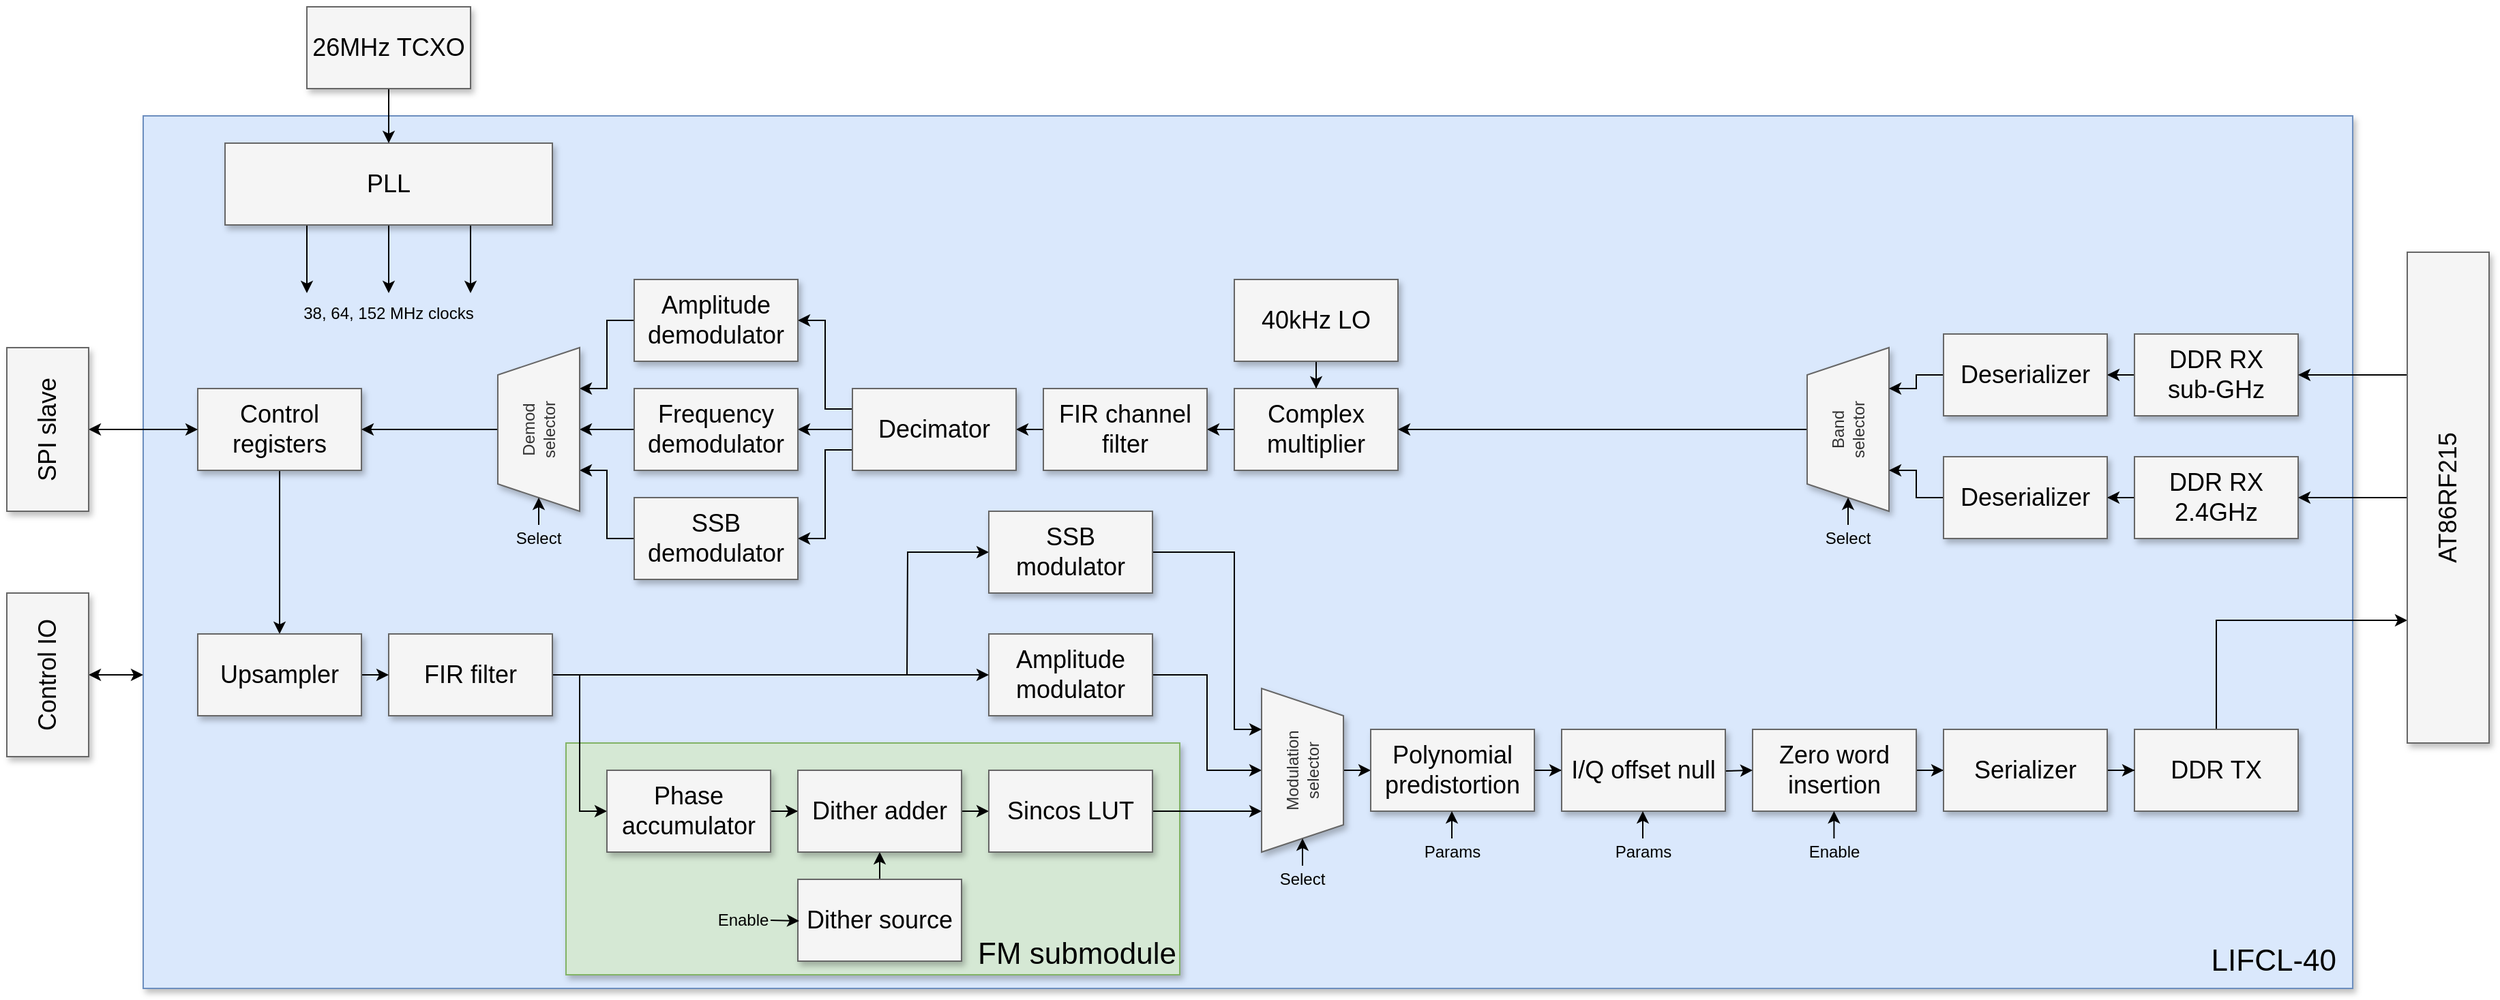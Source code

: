 <mxfile version="20.8.16" type="device"><diagram name="Page-1" id="90a13364-a465-7bf4-72fc-28e22215d7a0"><mxGraphModel dx="3176" dy="3152" grid="1" gridSize="10" guides="1" tooltips="1" connect="1" arrows="1" fold="1" page="1" pageScale="1.5" pageWidth="1920" pageHeight="1200" background="none" math="0" shadow="0"><root><mxCell id="0" style=";html=1;"/><mxCell id="1" style=";html=1;" parent="0"/><mxCell id="Nv2ZJM5Azdes68pqQ0xc-96" value="" style="rounded=0;whiteSpace=wrap;html=1;shadow=1;glass=0;fillColor=#dae8fc;strokeColor=#6c8ebf;container=0;" parent="1" vertex="1"><mxGeometry x="570" y="620" width="1620" height="640" as="geometry"/></mxCell><mxCell id="6D3V5bIXzJbrIAl-vdKd-8" value="" style="rounded=0;whiteSpace=wrap;html=1;fillColor=#d5e8d4;strokeColor=#82b366;shadow=1;" vertex="1" parent="1"><mxGeometry x="880" y="1080" width="450" height="170" as="geometry"/></mxCell><mxCell id="Nv2ZJM5Azdes68pqQ0xc-43" value="" style="edgeStyle=orthogonalEdgeStyle;rounded=0;orthogonalLoop=1;jettySize=auto;html=1;" parent="1" source="bJu8V4bGNB0CwvxjwAMf-3" target="Nv2ZJM5Azdes68pqQ0xc-41" edge="1"><mxGeometry relative="1" as="geometry"/></mxCell><mxCell id="bJu8V4bGNB0CwvxjwAMf-3" value="DDR RX&lt;br&gt;sub-GHz" style="whiteSpace=wrap;html=1;shadow=1;fontSize=18;fillColor=#f5f5f5;strokeColor=#666666;" parent="1" vertex="1"><mxGeometry x="2030" y="780" width="120" height="60" as="geometry"/></mxCell><mxCell id="Nv2ZJM5Azdes68pqQ0xc-44" value="" style="edgeStyle=orthogonalEdgeStyle;rounded=0;orthogonalLoop=1;jettySize=auto;html=1;" parent="1" source="bJu8V4bGNB0CwvxjwAMf-5" target="Nv2ZJM5Azdes68pqQ0xc-42" edge="1"><mxGeometry relative="1" as="geometry"/></mxCell><mxCell id="bJu8V4bGNB0CwvxjwAMf-5" value="DDR RX&lt;br&gt;2.4GHz" style="whiteSpace=wrap;html=1;shadow=1;fontSize=18;fillColor=#f5f5f5;strokeColor=#666666;" parent="1" vertex="1"><mxGeometry x="2030" y="870" width="120" height="60" as="geometry"/></mxCell><mxCell id="6D3V5bIXzJbrIAl-vdKd-21" style="edgeStyle=orthogonalEdgeStyle;rounded=0;orthogonalLoop=1;jettySize=auto;html=1;exitX=0.5;exitY=0;exitDx=0;exitDy=0;entryX=0.25;entryY=0;entryDx=0;entryDy=0;startArrow=none;startFill=0;endArrow=classic;endFill=1;" edge="1" parent="1" source="bJu8V4bGNB0CwvxjwAMf-6" target="Nv2ZJM5Azdes68pqQ0xc-15"><mxGeometry relative="1" as="geometry"/></mxCell><mxCell id="bJu8V4bGNB0CwvxjwAMf-6" value="DDR TX" style="whiteSpace=wrap;html=1;shadow=1;fontSize=18;fillColor=#f5f5f5;strokeColor=#666666;" parent="1" vertex="1"><mxGeometry x="2030" y="1070" width="120" height="60" as="geometry"/></mxCell><mxCell id="Nv2ZJM5Azdes68pqQ0xc-38" style="edgeStyle=orthogonalEdgeStyle;rounded=0;orthogonalLoop=1;jettySize=auto;html=1;exitX=0.5;exitY=1;exitDx=0;exitDy=0;entryX=0.5;entryY=0;entryDx=0;entryDy=0;" parent="1" source="bJu8V4bGNB0CwvxjwAMf-7" edge="1"><mxGeometry relative="1" as="geometry"><mxPoint x="750" y="750" as="targetPoint"/></mxGeometry></mxCell><mxCell id="Nv2ZJM5Azdes68pqQ0xc-39" style="edgeStyle=orthogonalEdgeStyle;rounded=0;orthogonalLoop=1;jettySize=auto;html=1;exitX=0.25;exitY=1;exitDx=0;exitDy=0;entryX=0.25;entryY=0;entryDx=0;entryDy=0;" parent="1" source="bJu8V4bGNB0CwvxjwAMf-7" edge="1"><mxGeometry relative="1" as="geometry"><mxPoint x="690" y="750" as="targetPoint"/></mxGeometry></mxCell><mxCell id="Nv2ZJM5Azdes68pqQ0xc-40" style="edgeStyle=orthogonalEdgeStyle;rounded=0;orthogonalLoop=1;jettySize=auto;html=1;exitX=0.75;exitY=1;exitDx=0;exitDy=0;entryX=0.75;entryY=0;entryDx=0;entryDy=0;" parent="1" source="bJu8V4bGNB0CwvxjwAMf-7" edge="1"><mxGeometry relative="1" as="geometry"><mxPoint x="810" y="750" as="targetPoint"/></mxGeometry></mxCell><mxCell id="bJu8V4bGNB0CwvxjwAMf-7" value="PLL" style="whiteSpace=wrap;html=1;shadow=1;fontSize=18;fillColor=#f5f5f5;strokeColor=#666666;" parent="1" vertex="1"><mxGeometry x="630" y="640" width="240" height="60" as="geometry"/></mxCell><mxCell id="Nv2ZJM5Azdes68pqQ0xc-7" value="" style="edgeStyle=orthogonalEdgeStyle;rounded=0;orthogonalLoop=1;jettySize=auto;html=1;" parent="1" source="Nv2ZJM5Azdes68pqQ0xc-5" target="bJu8V4bGNB0CwvxjwAMf-7" edge="1"><mxGeometry relative="1" as="geometry"/></mxCell><mxCell id="Nv2ZJM5Azdes68pqQ0xc-5" value="26MHz TCXO" style="whiteSpace=wrap;html=1;fontSize=18;fillColor=#f5f5f5;strokeColor=#666666;shadow=1;" parent="1" vertex="1"><mxGeometry x="690" y="540" width="120" height="60" as="geometry"/></mxCell><mxCell id="Nv2ZJM5Azdes68pqQ0xc-12" value="38, 64, 152 MHz clocks" style="text;html=1;strokeColor=none;fillColor=none;align=center;verticalAlign=middle;whiteSpace=wrap;rounded=0;" parent="1" vertex="1"><mxGeometry x="650" y="750" width="200" height="30" as="geometry"/></mxCell><mxCell id="Nv2ZJM5Azdes68pqQ0xc-104" style="edgeStyle=orthogonalEdgeStyle;rounded=0;orthogonalLoop=1;jettySize=auto;html=1;exitX=0;exitY=0.5;exitDx=0;exitDy=0;startArrow=classic;startFill=1;endArrow=none;endFill=0;" parent="1" source="Nv2ZJM5Azdes68pqQ0xc-13" edge="1"><mxGeometry relative="1" as="geometry"><mxPoint x="890" y="1030" as="targetPoint"/></mxGeometry></mxCell><mxCell id="Nv2ZJM5Azdes68pqQ0xc-106" style="edgeStyle=orthogonalEdgeStyle;rounded=0;orthogonalLoop=1;jettySize=auto;html=1;exitX=1;exitY=0.5;exitDx=0;exitDy=0;startArrow=none;startFill=0;endArrow=classic;endFill=1;" parent="1" source="Nv2ZJM5Azdes68pqQ0xc-13" target="Nv2ZJM5Azdes68pqQ0xc-25" edge="1"><mxGeometry relative="1" as="geometry"/></mxCell><mxCell id="Nv2ZJM5Azdes68pqQ0xc-13" value="Phase accumulator" style="whiteSpace=wrap;html=1;shadow=1;fontSize=18;fillColor=#f5f5f5;strokeColor=#666666;" parent="1" vertex="1"><mxGeometry x="910" y="1100" width="120" height="60" as="geometry"/></mxCell><mxCell id="Nv2ZJM5Azdes68pqQ0xc-22" style="edgeStyle=orthogonalEdgeStyle;rounded=0;orthogonalLoop=1;jettySize=auto;html=1;exitX=0.75;exitY=0;exitDx=0;exitDy=0;entryX=1;entryY=0.5;entryDx=0;entryDy=0;" parent="1" source="Nv2ZJM5Azdes68pqQ0xc-15" target="bJu8V4bGNB0CwvxjwAMf-3" edge="1"><mxGeometry relative="1" as="geometry"/></mxCell><mxCell id="Nv2ZJM5Azdes68pqQ0xc-23" style="edgeStyle=orthogonalEdgeStyle;rounded=0;orthogonalLoop=1;jettySize=auto;html=1;exitX=0.5;exitY=0;exitDx=0;exitDy=0;entryX=1;entryY=0.5;entryDx=0;entryDy=0;" parent="1" source="Nv2ZJM5Azdes68pqQ0xc-15" target="bJu8V4bGNB0CwvxjwAMf-5" edge="1"><mxGeometry relative="1" as="geometry"/></mxCell><mxCell id="Nv2ZJM5Azdes68pqQ0xc-15" value="AT86RF215" style="whiteSpace=wrap;html=1;shadow=1;fontSize=18;fillColor=#f5f5f5;strokeColor=#666666;rotation=-90;" parent="1" vertex="1"><mxGeometry x="2080" y="870" width="360" height="60" as="geometry"/></mxCell><mxCell id="Nv2ZJM5Azdes68pqQ0xc-100" style="edgeStyle=orthogonalEdgeStyle;rounded=0;orthogonalLoop=1;jettySize=auto;html=1;exitX=0.5;exitY=0;exitDx=0;exitDy=0;entryX=0.5;entryY=1;entryDx=0;entryDy=0;startArrow=none;startFill=0;" parent="1" source="Nv2ZJM5Azdes68pqQ0xc-24" target="Nv2ZJM5Azdes68pqQ0xc-25" edge="1"><mxGeometry relative="1" as="geometry"/></mxCell><mxCell id="Nv2ZJM5Azdes68pqQ0xc-24" value="Dither source" style="whiteSpace=wrap;html=1;shadow=1;fontSize=18;fillColor=#f5f5f5;strokeColor=#666666;" parent="1" vertex="1"><mxGeometry x="1050" y="1180" width="120" height="60" as="geometry"/></mxCell><mxCell id="Nv2ZJM5Azdes68pqQ0xc-107" style="edgeStyle=orthogonalEdgeStyle;rounded=0;orthogonalLoop=1;jettySize=auto;html=1;exitX=1;exitY=0.5;exitDx=0;exitDy=0;entryX=0;entryY=0.5;entryDx=0;entryDy=0;startArrow=none;startFill=0;endArrow=classic;endFill=1;" parent="1" source="Nv2ZJM5Azdes68pqQ0xc-25" target="Nv2ZJM5Azdes68pqQ0xc-28" edge="1"><mxGeometry relative="1" as="geometry"/></mxCell><mxCell id="Nv2ZJM5Azdes68pqQ0xc-25" value="Dither adder" style="whiteSpace=wrap;html=1;shadow=1;fontSize=18;fillColor=#f5f5f5;strokeColor=#666666;" parent="1" vertex="1"><mxGeometry x="1050" y="1100" width="120" height="60" as="geometry"/></mxCell><mxCell id="Nv2ZJM5Azdes68pqQ0xc-108" style="edgeStyle=orthogonalEdgeStyle;rounded=0;orthogonalLoop=1;jettySize=auto;html=1;exitX=1;exitY=0.5;exitDx=0;exitDy=0;entryX=0.75;entryY=1;entryDx=0;entryDy=0;startArrow=none;startFill=0;endArrow=classic;endFill=1;" parent="1" source="Nv2ZJM5Azdes68pqQ0xc-28" target="Nv2ZJM5Azdes68pqQ0xc-34" edge="1"><mxGeometry relative="1" as="geometry"><mxPoint x="1330" y="1130" as="sourcePoint"/></mxGeometry></mxCell><mxCell id="Nv2ZJM5Azdes68pqQ0xc-28" value="Sincos LUT" style="whiteSpace=wrap;html=1;shadow=1;fontSize=18;fillColor=#f5f5f5;strokeColor=#666666;" parent="1" vertex="1"><mxGeometry x="1190" y="1100" width="120" height="60" as="geometry"/></mxCell><mxCell id="6D3V5bIXzJbrIAl-vdKd-11" style="edgeStyle=orthogonalEdgeStyle;rounded=0;orthogonalLoop=1;jettySize=auto;html=1;exitX=1;exitY=0.5;exitDx=0;exitDy=0;entryX=0.5;entryY=1;entryDx=0;entryDy=0;startArrow=none;startFill=0;endArrow=classic;endFill=1;" edge="1" parent="1" source="Nv2ZJM5Azdes68pqQ0xc-30" target="Nv2ZJM5Azdes68pqQ0xc-34"><mxGeometry relative="1" as="geometry"><mxPoint x="1330" y="1030" as="sourcePoint"/></mxGeometry></mxCell><mxCell id="Nv2ZJM5Azdes68pqQ0xc-30" value="Amplitude modulator" style="whiteSpace=wrap;html=1;shadow=1;fontSize=18;fillColor=#f5f5f5;strokeColor=#666666;" parent="1" vertex="1"><mxGeometry x="1190" y="1000" width="120" height="60" as="geometry"/></mxCell><mxCell id="Nv2ZJM5Azdes68pqQ0xc-89" style="edgeStyle=orthogonalEdgeStyle;rounded=0;orthogonalLoop=1;jettySize=auto;html=1;exitX=0.5;exitY=1;exitDx=0;exitDy=0;entryX=0.5;entryY=0;entryDx=0;entryDy=0;" parent="1" source="Nv2ZJM5Azdes68pqQ0xc-31" target="Nv2ZJM5Azdes68pqQ0xc-62" edge="1"><mxGeometry relative="1" as="geometry"/></mxCell><mxCell id="Nv2ZJM5Azdes68pqQ0xc-31" value="Control registers" style="whiteSpace=wrap;html=1;shadow=1;fontSize=18;fillColor=#f5f5f5;strokeColor=#666666;" parent="1" vertex="1"><mxGeometry x="610" y="820" width="120" height="60" as="geometry"/></mxCell><mxCell id="6D3V5bIXzJbrIAl-vdKd-28" value="" style="edgeStyle=orthogonalEdgeStyle;rounded=0;orthogonalLoop=1;jettySize=auto;html=1;startArrow=classic;startFill=1;endArrow=classic;endFill=1;" edge="1" parent="1" source="Nv2ZJM5Azdes68pqQ0xc-32" target="Nv2ZJM5Azdes68pqQ0xc-31"><mxGeometry relative="1" as="geometry"/></mxCell><mxCell id="Nv2ZJM5Azdes68pqQ0xc-32" value="SPI slave" style="whiteSpace=wrap;html=1;shadow=1;fontSize=18;fillColor=#f5f5f5;strokeColor=#666666;direction=east;rotation=-90;" parent="1" vertex="1"><mxGeometry x="440" y="820" width="120" height="60" as="geometry"/></mxCell><mxCell id="Nv2ZJM5Azdes68pqQ0xc-50" value="" style="edgeStyle=orthogonalEdgeStyle;rounded=0;orthogonalLoop=1;jettySize=auto;html=1;" parent="1" source="Nv2ZJM5Azdes68pqQ0xc-33" target="Nv2ZJM5Azdes68pqQ0xc-35" edge="1"><mxGeometry relative="1" as="geometry"/></mxCell><mxCell id="Nv2ZJM5Azdes68pqQ0xc-33" value="40kHz LO" style="whiteSpace=wrap;html=1;shadow=1;fontSize=18;fillColor=#f5f5f5;strokeColor=#666666;glass=0;" parent="1" vertex="1"><mxGeometry x="1370" y="740" width="120" height="60" as="geometry"/></mxCell><mxCell id="6D3V5bIXzJbrIAl-vdKd-4" style="edgeStyle=orthogonalEdgeStyle;rounded=0;orthogonalLoop=1;jettySize=auto;html=1;exitX=0.5;exitY=0;exitDx=0;exitDy=0;entryX=0;entryY=0.5;entryDx=0;entryDy=0;" edge="1" parent="1" source="Nv2ZJM5Azdes68pqQ0xc-34" target="6D3V5bIXzJbrIAl-vdKd-2"><mxGeometry relative="1" as="geometry"/></mxCell><mxCell id="Nv2ZJM5Azdes68pqQ0xc-34" value="Modulation&lt;br&gt;selector" style="shape=trapezoid;perimeter=trapezoidPerimeter;whiteSpace=wrap;html=1;fixedSize=1;fillColor=#f5f5f5;fontColor=#333333;strokeColor=#666666;shadow=1;direction=west;rotation=-90;" parent="1" vertex="1"><mxGeometry x="1360" y="1070" width="120" height="60" as="geometry"/></mxCell><mxCell id="Nv2ZJM5Azdes68pqQ0xc-51" style="edgeStyle=orthogonalEdgeStyle;rounded=0;orthogonalLoop=1;jettySize=auto;html=1;exitX=0;exitY=0.5;exitDx=0;exitDy=0;entryX=1;entryY=0.5;entryDx=0;entryDy=0;" parent="1" source="Nv2ZJM5Azdes68pqQ0xc-35" target="Nv2ZJM5Azdes68pqQ0xc-46" edge="1"><mxGeometry relative="1" as="geometry"/></mxCell><mxCell id="Nv2ZJM5Azdes68pqQ0xc-35" value="Complex multiplier" style="whiteSpace=wrap;html=1;shadow=1;fontSize=18;fillColor=#f5f5f5;strokeColor=#666666;glass=0;" parent="1" vertex="1"><mxGeometry x="1370" y="820" width="120" height="60" as="geometry"/></mxCell><mxCell id="6D3V5bIXzJbrIAl-vdKd-20" style="edgeStyle=orthogonalEdgeStyle;rounded=0;orthogonalLoop=1;jettySize=auto;html=1;exitX=0.5;exitY=0;exitDx=0;exitDy=0;entryX=1;entryY=0.5;entryDx=0;entryDy=0;startArrow=none;startFill=0;endArrow=classic;endFill=1;" edge="1" parent="1" source="Nv2ZJM5Azdes68pqQ0xc-36" target="Nv2ZJM5Azdes68pqQ0xc-35"><mxGeometry relative="1" as="geometry"/></mxCell><mxCell id="Nv2ZJM5Azdes68pqQ0xc-36" value="Band&lt;br&gt;selector" style="shape=trapezoid;perimeter=trapezoidPerimeter;whiteSpace=wrap;html=1;fixedSize=1;fillColor=#f5f5f5;fontColor=#333333;strokeColor=#666666;shadow=1;direction=east;rotation=-90;" parent="1" vertex="1"><mxGeometry x="1760" y="820" width="120" height="60" as="geometry"/></mxCell><mxCell id="6D3V5bIXzJbrIAl-vdKd-22" style="edgeStyle=orthogonalEdgeStyle;rounded=0;orthogonalLoop=1;jettySize=auto;html=1;exitX=0;exitY=0.5;exitDx=0;exitDy=0;entryX=0.75;entryY=1;entryDx=0;entryDy=0;startArrow=none;startFill=0;endArrow=classic;endFill=1;" edge="1" parent="1" source="Nv2ZJM5Azdes68pqQ0xc-41" target="Nv2ZJM5Azdes68pqQ0xc-36"><mxGeometry relative="1" as="geometry"/></mxCell><mxCell id="Nv2ZJM5Azdes68pqQ0xc-41" value="Deserializer" style="whiteSpace=wrap;html=1;shadow=1;fontSize=18;fillColor=#f5f5f5;strokeColor=#666666;glass=0;" parent="1" vertex="1"><mxGeometry x="1890" y="780" width="120" height="60" as="geometry"/></mxCell><mxCell id="6D3V5bIXzJbrIAl-vdKd-23" style="edgeStyle=orthogonalEdgeStyle;rounded=0;orthogonalLoop=1;jettySize=auto;html=1;exitX=0;exitY=0.5;exitDx=0;exitDy=0;entryX=0.25;entryY=1;entryDx=0;entryDy=0;startArrow=none;startFill=0;endArrow=classic;endFill=1;" edge="1" parent="1" source="Nv2ZJM5Azdes68pqQ0xc-42" target="Nv2ZJM5Azdes68pqQ0xc-36"><mxGeometry relative="1" as="geometry"/></mxCell><mxCell id="Nv2ZJM5Azdes68pqQ0xc-42" value="Deserializer" style="whiteSpace=wrap;html=1;shadow=1;fontSize=18;fillColor=#f5f5f5;strokeColor=#666666;glass=0;" parent="1" vertex="1"><mxGeometry x="1890" y="870" width="120" height="60" as="geometry"/></mxCell><mxCell id="Nv2ZJM5Azdes68pqQ0xc-53" style="edgeStyle=orthogonalEdgeStyle;rounded=0;orthogonalLoop=1;jettySize=auto;html=1;exitX=0;exitY=0.5;exitDx=0;exitDy=0;entryX=1;entryY=0.5;entryDx=0;entryDy=0;" parent="1" source="Nv2ZJM5Azdes68pqQ0xc-46" target="Nv2ZJM5Azdes68pqQ0xc-52" edge="1"><mxGeometry relative="1" as="geometry"/></mxCell><mxCell id="Nv2ZJM5Azdes68pqQ0xc-46" value="FIR channel filter" style="whiteSpace=wrap;html=1;shadow=1;fontSize=18;fillColor=#f5f5f5;strokeColor=#666666;glass=0;" parent="1" vertex="1"><mxGeometry x="1230" y="820" width="120" height="60" as="geometry"/></mxCell><mxCell id="Nv2ZJM5Azdes68pqQ0xc-56" style="edgeStyle=orthogonalEdgeStyle;rounded=0;orthogonalLoop=1;jettySize=auto;html=1;exitX=0;exitY=0.25;exitDx=0;exitDy=0;entryX=1;entryY=0.5;entryDx=0;entryDy=0;" parent="1" source="Nv2ZJM5Azdes68pqQ0xc-52" target="Nv2ZJM5Azdes68pqQ0xc-54" edge="1"><mxGeometry relative="1" as="geometry"/></mxCell><mxCell id="Nv2ZJM5Azdes68pqQ0xc-58" value="" style="edgeStyle=orthogonalEdgeStyle;rounded=0;orthogonalLoop=1;jettySize=auto;html=1;" parent="1" source="Nv2ZJM5Azdes68pqQ0xc-52" target="Nv2ZJM5Azdes68pqQ0xc-55" edge="1"><mxGeometry relative="1" as="geometry"/></mxCell><mxCell id="Nv2ZJM5Azdes68pqQ0xc-60" style="edgeStyle=orthogonalEdgeStyle;rounded=0;orthogonalLoop=1;jettySize=auto;html=1;exitX=0;exitY=0.75;exitDx=0;exitDy=0;entryX=1;entryY=0.5;entryDx=0;entryDy=0;" parent="1" source="Nv2ZJM5Azdes68pqQ0xc-52" target="Nv2ZJM5Azdes68pqQ0xc-59" edge="1"><mxGeometry relative="1" as="geometry"/></mxCell><mxCell id="Nv2ZJM5Azdes68pqQ0xc-52" value="Decimator" style="whiteSpace=wrap;html=1;shadow=1;fontSize=18;fillColor=#f5f5f5;strokeColor=#666666;glass=0;" parent="1" vertex="1"><mxGeometry x="1090" y="820" width="120" height="60" as="geometry"/></mxCell><mxCell id="Nv2ZJM5Azdes68pqQ0xc-75" style="edgeStyle=orthogonalEdgeStyle;rounded=0;orthogonalLoop=1;jettySize=auto;html=1;exitX=0;exitY=0.5;exitDx=0;exitDy=0;entryX=0.75;entryY=1;entryDx=0;entryDy=0;" parent="1" source="Nv2ZJM5Azdes68pqQ0xc-54" target="Nv2ZJM5Azdes68pqQ0xc-71" edge="1"><mxGeometry relative="1" as="geometry"/></mxCell><mxCell id="Nv2ZJM5Azdes68pqQ0xc-54" value="Amplitude demodulator" style="whiteSpace=wrap;html=1;shadow=1;fontSize=18;fillColor=#f5f5f5;strokeColor=#666666;glass=0;" parent="1" vertex="1"><mxGeometry x="930" y="740" width="120" height="60" as="geometry"/></mxCell><mxCell id="Nv2ZJM5Azdes68pqQ0xc-73" value="" style="edgeStyle=orthogonalEdgeStyle;rounded=0;orthogonalLoop=1;jettySize=auto;html=1;" parent="1" source="Nv2ZJM5Azdes68pqQ0xc-55" target="Nv2ZJM5Azdes68pqQ0xc-71" edge="1"><mxGeometry relative="1" as="geometry"/></mxCell><mxCell id="Nv2ZJM5Azdes68pqQ0xc-55" value="Frequency demodulator" style="whiteSpace=wrap;html=1;shadow=1;fontSize=18;fillColor=#f5f5f5;strokeColor=#666666;glass=0;" parent="1" vertex="1"><mxGeometry x="930" y="820" width="120" height="60" as="geometry"/></mxCell><mxCell id="Nv2ZJM5Azdes68pqQ0xc-74" style="edgeStyle=orthogonalEdgeStyle;rounded=0;orthogonalLoop=1;jettySize=auto;html=1;exitX=0;exitY=0.5;exitDx=0;exitDy=0;entryX=0.25;entryY=1;entryDx=0;entryDy=0;" parent="1" source="Nv2ZJM5Azdes68pqQ0xc-59" target="Nv2ZJM5Azdes68pqQ0xc-71" edge="1"><mxGeometry relative="1" as="geometry"/></mxCell><mxCell id="Nv2ZJM5Azdes68pqQ0xc-59" value="SSB demodulator" style="whiteSpace=wrap;html=1;shadow=1;fontSize=18;fillColor=#f5f5f5;strokeColor=#666666;glass=0;" parent="1" vertex="1"><mxGeometry x="930" y="900" width="120" height="60" as="geometry"/></mxCell><mxCell id="Nv2ZJM5Azdes68pqQ0xc-103" style="edgeStyle=orthogonalEdgeStyle;rounded=0;orthogonalLoop=1;jettySize=auto;html=1;exitX=1;exitY=0.5;exitDx=0;exitDy=0;entryX=0;entryY=0.5;entryDx=0;entryDy=0;startArrow=none;startFill=0;" parent="1" source="Nv2ZJM5Azdes68pqQ0xc-61" target="Nv2ZJM5Azdes68pqQ0xc-30" edge="1"><mxGeometry relative="1" as="geometry"/></mxCell><mxCell id="Nv2ZJM5Azdes68pqQ0xc-61" value="FIR filter" style="whiteSpace=wrap;html=1;shadow=1;fontSize=18;fillColor=#f5f5f5;strokeColor=#666666;glass=0;" parent="1" vertex="1"><mxGeometry x="750" y="1000" width="120" height="60" as="geometry"/></mxCell><mxCell id="Nv2ZJM5Azdes68pqQ0xc-65" style="edgeStyle=orthogonalEdgeStyle;rounded=0;orthogonalLoop=1;jettySize=auto;html=1;exitX=1;exitY=0.5;exitDx=0;exitDy=0;entryX=0;entryY=0.5;entryDx=0;entryDy=0;" parent="1" source="Nv2ZJM5Azdes68pqQ0xc-62" target="Nv2ZJM5Azdes68pqQ0xc-61" edge="1"><mxGeometry relative="1" as="geometry"/></mxCell><mxCell id="Nv2ZJM5Azdes68pqQ0xc-62" value="Upsampler" style="whiteSpace=wrap;html=1;shadow=1;fontSize=18;fillColor=#f5f5f5;strokeColor=#666666;glass=0;" parent="1" vertex="1"><mxGeometry x="610" y="1000" width="120" height="60" as="geometry"/></mxCell><mxCell id="Nv2ZJM5Azdes68pqQ0xc-87" value="" style="edgeStyle=orthogonalEdgeStyle;rounded=0;orthogonalLoop=1;jettySize=auto;html=1;" parent="1" source="Nv2ZJM5Azdes68pqQ0xc-68" target="Nv2ZJM5Azdes68pqQ0xc-69" edge="1"><mxGeometry relative="1" as="geometry"/></mxCell><mxCell id="Nv2ZJM5Azdes68pqQ0xc-68" value="Zero word&lt;br&gt;insertion" style="whiteSpace=wrap;html=1;shadow=1;fontSize=18;fillColor=#f5f5f5;strokeColor=#666666;glass=0;" parent="1" vertex="1"><mxGeometry x="1750" y="1070" width="120" height="60" as="geometry"/></mxCell><mxCell id="Nv2ZJM5Azdes68pqQ0xc-84" value="" style="edgeStyle=orthogonalEdgeStyle;rounded=0;orthogonalLoop=1;jettySize=auto;html=1;" parent="1" source="Nv2ZJM5Azdes68pqQ0xc-69" target="bJu8V4bGNB0CwvxjwAMf-6" edge="1"><mxGeometry relative="1" as="geometry"/></mxCell><mxCell id="Nv2ZJM5Azdes68pqQ0xc-69" value="Serializer" style="whiteSpace=wrap;html=1;shadow=1;fontSize=18;fillColor=#f5f5f5;strokeColor=#666666;glass=0;" parent="1" vertex="1"><mxGeometry x="1890" y="1070" width="120" height="60" as="geometry"/></mxCell><mxCell id="Nv2ZJM5Azdes68pqQ0xc-88" value="" style="edgeStyle=orthogonalEdgeStyle;rounded=0;orthogonalLoop=1;jettySize=auto;html=1;" parent="1" source="Nv2ZJM5Azdes68pqQ0xc-71" target="Nv2ZJM5Azdes68pqQ0xc-31" edge="1"><mxGeometry relative="1" as="geometry"/></mxCell><mxCell id="Nv2ZJM5Azdes68pqQ0xc-71" value="Demod&lt;br&gt;selector" style="shape=trapezoid;perimeter=trapezoidPerimeter;whiteSpace=wrap;html=1;fixedSize=1;fillColor=#f5f5f5;fontColor=#333333;strokeColor=#666666;shadow=1;direction=east;rotation=-90;" parent="1" vertex="1"><mxGeometry x="800" y="820" width="120" height="60" as="geometry"/></mxCell><mxCell id="Nv2ZJM5Azdes68pqQ0xc-79" value="Enable" style="text;html=1;strokeColor=none;fillColor=none;align=center;verticalAlign=middle;whiteSpace=wrap;rounded=0;" parent="1" vertex="1"><mxGeometry x="910" y="1195" width="200" height="30" as="geometry"/></mxCell><mxCell id="Nv2ZJM5Azdes68pqQ0xc-80" value="" style="edgeStyle=orthogonalEdgeStyle;rounded=0;orthogonalLoop=1;jettySize=auto;html=1;" parent="1" edge="1"><mxGeometry relative="1" as="geometry"><mxPoint x="1420" y="1170" as="sourcePoint"/><mxPoint x="1420" y="1150" as="targetPoint"/></mxGeometry></mxCell><mxCell id="Nv2ZJM5Azdes68pqQ0xc-81" value="Select" style="text;html=1;strokeColor=none;fillColor=none;align=center;verticalAlign=middle;whiteSpace=wrap;rounded=0;" parent="1" vertex="1"><mxGeometry x="1320" y="1165" width="200" height="30" as="geometry"/></mxCell><mxCell id="Nv2ZJM5Azdes68pqQ0xc-82" value="" style="edgeStyle=orthogonalEdgeStyle;rounded=0;orthogonalLoop=1;jettySize=auto;html=1;" parent="1" edge="1"><mxGeometry relative="1" as="geometry"><mxPoint x="1820" y="920" as="sourcePoint"/><mxPoint x="1820" y="900" as="targetPoint"/></mxGeometry></mxCell><mxCell id="Nv2ZJM5Azdes68pqQ0xc-83" value="Select" style="text;html=1;strokeColor=none;fillColor=none;align=center;verticalAlign=middle;whiteSpace=wrap;rounded=0;" parent="1" vertex="1"><mxGeometry x="1720" y="915" width="200" height="30" as="geometry"/></mxCell><mxCell id="Nv2ZJM5Azdes68pqQ0xc-85" value="" style="edgeStyle=orthogonalEdgeStyle;rounded=0;orthogonalLoop=1;jettySize=auto;html=1;" parent="1" edge="1"><mxGeometry relative="1" as="geometry"><mxPoint x="1809.7" y="1150" as="sourcePoint"/><mxPoint x="1809.7" y="1130" as="targetPoint"/></mxGeometry></mxCell><mxCell id="Nv2ZJM5Azdes68pqQ0xc-86" value="Enable" style="text;html=1;strokeColor=none;fillColor=none;align=center;verticalAlign=middle;whiteSpace=wrap;rounded=0;" parent="1" vertex="1"><mxGeometry x="1710" y="1145" width="200" height="30" as="geometry"/></mxCell><mxCell id="6D3V5bIXzJbrIAl-vdKd-27" value="" style="edgeStyle=orthogonalEdgeStyle;rounded=0;orthogonalLoop=1;jettySize=auto;html=1;startArrow=classic;startFill=1;endArrow=classic;endFill=1;" edge="1" parent="1" source="Nv2ZJM5Azdes68pqQ0xc-90"><mxGeometry relative="1" as="geometry"><mxPoint x="570" y="1030" as="targetPoint"/></mxGeometry></mxCell><mxCell id="Nv2ZJM5Azdes68pqQ0xc-90" value="Control IO" style="whiteSpace=wrap;html=1;shadow=1;fontSize=18;fillColor=#f5f5f5;strokeColor=#666666;direction=east;rotation=-90;" parent="1" vertex="1"><mxGeometry x="440" y="1000" width="120" height="60" as="geometry"/></mxCell><mxCell id="Nv2ZJM5Azdes68pqQ0xc-94" value="" style="edgeStyle=orthogonalEdgeStyle;rounded=0;orthogonalLoop=1;jettySize=auto;html=1;" parent="1" edge="1"><mxGeometry relative="1" as="geometry"><mxPoint x="860" y="920" as="sourcePoint"/><mxPoint x="860" y="900" as="targetPoint"/></mxGeometry></mxCell><mxCell id="Nv2ZJM5Azdes68pqQ0xc-95" value="Select" style="text;html=1;strokeColor=none;fillColor=none;align=center;verticalAlign=middle;whiteSpace=wrap;rounded=0;" parent="1" vertex="1"><mxGeometry x="760" y="915" width="200" height="30" as="geometry"/></mxCell><mxCell id="Nv2ZJM5Azdes68pqQ0xc-99" value="" style="edgeStyle=orthogonalEdgeStyle;rounded=0;orthogonalLoop=1;jettySize=auto;html=1;startArrow=none;startFill=0;" parent="1" target="Nv2ZJM5Azdes68pqQ0xc-24" edge="1"><mxGeometry relative="1" as="geometry"><mxPoint x="1030" y="1210" as="sourcePoint"/></mxGeometry></mxCell><mxCell id="Nv2ZJM5Azdes68pqQ0xc-109" value="LIFCL-40" style="text;html=1;strokeColor=none;fillColor=none;align=right;verticalAlign=middle;whiteSpace=wrap;rounded=0;fontSize=22;" parent="1" vertex="1"><mxGeometry x="1980" y="1225" width="200" height="30" as="geometry"/></mxCell><mxCell id="6D3V5bIXzJbrIAl-vdKd-6" style="edgeStyle=orthogonalEdgeStyle;rounded=0;orthogonalLoop=1;jettySize=auto;html=1;exitX=1;exitY=0.5;exitDx=0;exitDy=0;" edge="1" parent="1" source="6D3V5bIXzJbrIAl-vdKd-2" target="6D3V5bIXzJbrIAl-vdKd-5"><mxGeometry relative="1" as="geometry"/></mxCell><mxCell id="6D3V5bIXzJbrIAl-vdKd-2" value="Polynomial predistortion" style="whiteSpace=wrap;html=1;shadow=1;fontSize=18;fillColor=#f5f5f5;strokeColor=#666666;glass=0;" vertex="1" parent="1"><mxGeometry x="1470" y="1070" width="120" height="60" as="geometry"/></mxCell><mxCell id="6D3V5bIXzJbrIAl-vdKd-18" value="" style="edgeStyle=orthogonalEdgeStyle;rounded=0;orthogonalLoop=1;jettySize=auto;html=1;startArrow=none;startFill=0;endArrow=classic;endFill=1;" edge="1" parent="1" target="Nv2ZJM5Azdes68pqQ0xc-68"><mxGeometry relative="1" as="geometry"><mxPoint x="1710.0" y="1100" as="sourcePoint"/></mxGeometry></mxCell><mxCell id="6D3V5bIXzJbrIAl-vdKd-5" value="I/Q offset null" style="whiteSpace=wrap;html=1;shadow=1;fontSize=18;fillColor=#f5f5f5;strokeColor=#666666;glass=0;" vertex="1" parent="1"><mxGeometry x="1610" y="1070" width="120" height="60" as="geometry"/></mxCell><mxCell id="6D3V5bIXzJbrIAl-vdKd-10" style="edgeStyle=orthogonalEdgeStyle;rounded=0;orthogonalLoop=1;jettySize=auto;html=1;exitX=0;exitY=0.5;exitDx=0;exitDy=0;endArrow=none;endFill=0;startArrow=classic;startFill=1;" edge="1" parent="1" source="6D3V5bIXzJbrIAl-vdKd-7"><mxGeometry relative="1" as="geometry"><mxPoint x="1130" y="1030" as="targetPoint"/></mxGeometry></mxCell><mxCell id="6D3V5bIXzJbrIAl-vdKd-13" style="edgeStyle=orthogonalEdgeStyle;rounded=0;orthogonalLoop=1;jettySize=auto;html=1;exitX=1;exitY=0.5;exitDx=0;exitDy=0;entryX=0.25;entryY=1;entryDx=0;entryDy=0;startArrow=none;startFill=0;endArrow=classic;endFill=1;" edge="1" parent="1" source="6D3V5bIXzJbrIAl-vdKd-7" target="Nv2ZJM5Azdes68pqQ0xc-34"><mxGeometry relative="1" as="geometry"><Array as="points"><mxPoint x="1370" y="940"/><mxPoint x="1370" y="1070"/></Array></mxGeometry></mxCell><mxCell id="6D3V5bIXzJbrIAl-vdKd-7" value="SSB modulator" style="whiteSpace=wrap;html=1;shadow=1;fontSize=18;fillColor=#f5f5f5;strokeColor=#666666;" vertex="1" parent="1"><mxGeometry x="1190" y="910" width="120" height="60" as="geometry"/></mxCell><mxCell id="6D3V5bIXzJbrIAl-vdKd-9" value="FM submodule" style="text;html=1;strokeColor=none;fillColor=none;align=left;verticalAlign=middle;whiteSpace=wrap;rounded=0;fontSize=22;" vertex="1" parent="1"><mxGeometry x="1180" y="1220" width="250" height="30" as="geometry"/></mxCell><mxCell id="6D3V5bIXzJbrIAl-vdKd-14" value="" style="edgeStyle=orthogonalEdgeStyle;rounded=0;orthogonalLoop=1;jettySize=auto;html=1;" edge="1" parent="1"><mxGeometry relative="1" as="geometry"><mxPoint x="1529.5" y="1150" as="sourcePoint"/><mxPoint x="1529.5" y="1130" as="targetPoint"/></mxGeometry></mxCell><mxCell id="6D3V5bIXzJbrIAl-vdKd-15" value="Params" style="text;html=1;strokeColor=none;fillColor=none;align=center;verticalAlign=middle;whiteSpace=wrap;rounded=0;" vertex="1" parent="1"><mxGeometry x="1430" y="1145" width="200" height="30" as="geometry"/></mxCell><mxCell id="6D3V5bIXzJbrIAl-vdKd-16" value="" style="edgeStyle=orthogonalEdgeStyle;rounded=0;orthogonalLoop=1;jettySize=auto;html=1;" edge="1" parent="1"><mxGeometry relative="1" as="geometry"><mxPoint x="1669.5" y="1150" as="sourcePoint"/><mxPoint x="1669.5" y="1130" as="targetPoint"/></mxGeometry></mxCell><mxCell id="6D3V5bIXzJbrIAl-vdKd-17" value="Params" style="text;html=1;strokeColor=none;fillColor=none;align=center;verticalAlign=middle;whiteSpace=wrap;rounded=0;" vertex="1" parent="1"><mxGeometry x="1570" y="1145" width="200" height="30" as="geometry"/></mxCell></root></mxGraphModel></diagram></mxfile>